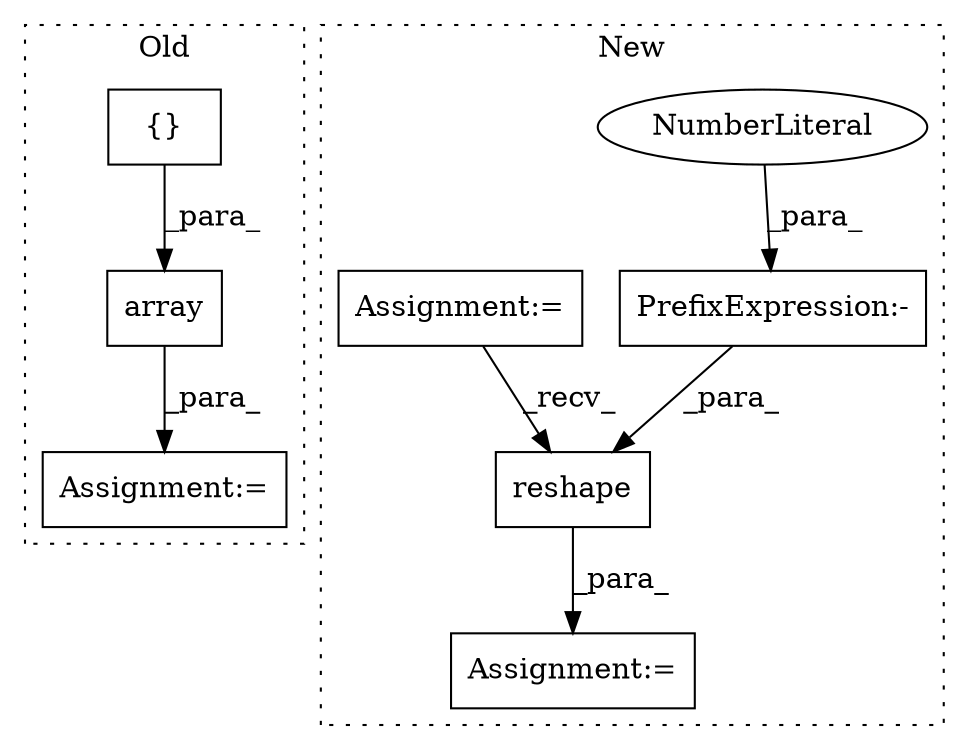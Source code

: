 digraph G {
subgraph cluster0 {
1 [label="array" a="32" s="404,486" l="6,1" shape="box"];
4 [label="Assignment:=" a="7" s="397" l="1" shape="box"];
5 [label="{}" a="4" s="436,485" l="1,1" shape="box"];
label = "Old";
style="dotted";
}
subgraph cluster1 {
2 [label="reshape" a="32" s="2674,2690" l="8,1" shape="box"];
3 [label="Assignment:=" a="7" s="2727" l="1" shape="box"];
6 [label="PrefixExpression:-" a="38" s="2682" l="1" shape="box"];
7 [label="NumberLiteral" a="34" s="2683" l="1" shape="ellipse"];
8 [label="Assignment:=" a="7" s="1795" l="1" shape="box"];
label = "New";
style="dotted";
}
1 -> 4 [label="_para_"];
2 -> 3 [label="_para_"];
5 -> 1 [label="_para_"];
6 -> 2 [label="_para_"];
7 -> 6 [label="_para_"];
8 -> 2 [label="_recv_"];
}